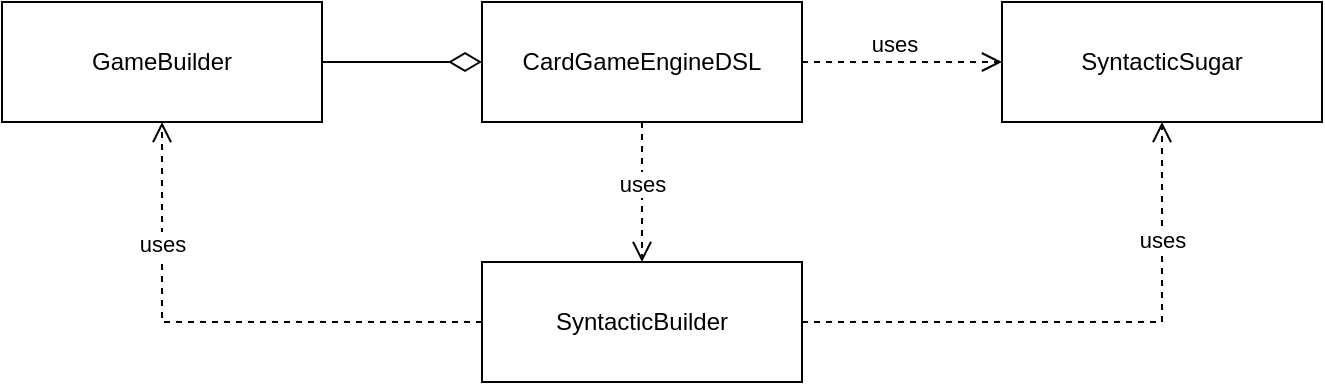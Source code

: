 <mxfile version="24.7.14" pages="5">
  <diagram name="dsl" id="Cld8v7rSjxvDWif82-8E">
    <mxGraphModel grid="1" page="1" gridSize="10" guides="1" tooltips="1" connect="1" arrows="1" fold="1" pageScale="1" pageWidth="827" pageHeight="1169" math="0" shadow="0">
      <root>
        <mxCell id="0" />
        <mxCell id="1" parent="0" />
        <mxCell id="GGszJNQtFrYdOBU3U9Bo-1" value="CardGameEngineDSL" style="html=1;whiteSpace=wrap;" vertex="1" parent="1">
          <mxGeometry x="360" y="230" width="160" height="60" as="geometry" />
        </mxCell>
        <mxCell id="GGszJNQtFrYdOBU3U9Bo-2" value="SyntacticSugar" style="html=1;whiteSpace=wrap;" vertex="1" parent="1">
          <mxGeometry x="620" y="230" width="160" height="60" as="geometry" />
        </mxCell>
        <mxCell id="GGszJNQtFrYdOBU3U9Bo-3" value="SyntacticBuilder" style="html=1;whiteSpace=wrap;" vertex="1" parent="1">
          <mxGeometry x="360" y="360" width="160" height="60" as="geometry" />
        </mxCell>
        <mxCell id="GGszJNQtFrYdOBU3U9Bo-4" value="GameBuilder" style="html=1;whiteSpace=wrap;" vertex="1" parent="1">
          <mxGeometry x="120" y="230" width="160" height="60" as="geometry" />
        </mxCell>
        <mxCell id="GGszJNQtFrYdOBU3U9Bo-6" value="" style="endArrow=none;html=1;endSize=12;startArrow=diamondThin;startSize=14;startFill=0;edgeStyle=orthogonalEdgeStyle;align=left;verticalAlign=bottom;rounded=0;endFill=0;" edge="1" parent="1" source="GGszJNQtFrYdOBU3U9Bo-1" target="GGszJNQtFrYdOBU3U9Bo-4">
          <mxGeometry x="-0.625" y="30" relative="1" as="geometry">
            <mxPoint x="310" y="600" as="sourcePoint" />
            <mxPoint x="470" y="600" as="targetPoint" />
            <mxPoint as="offset" />
          </mxGeometry>
        </mxCell>
        <mxCell id="JrTNLALe-I3t1eG3sjKP-1" value="uses" style="html=1;verticalAlign=bottom;endArrow=open;dashed=1;endSize=8;rounded=0;edgeStyle=orthogonalEdgeStyle;exitX=1;exitY=0.5;exitDx=0;exitDy=0;" edge="1" parent="1" source="GGszJNQtFrYdOBU3U9Bo-1" target="GGszJNQtFrYdOBU3U9Bo-2">
          <mxGeometry x="-0.091" relative="1" as="geometry">
            <mxPoint x="580" y="330" as="sourcePoint" />
            <mxPoint x="675" y="405" as="targetPoint" />
            <Array as="points">
              <mxPoint x="630" y="260" />
              <mxPoint x="630" y="260" />
            </Array>
            <mxPoint as="offset" />
          </mxGeometry>
        </mxCell>
        <mxCell id="JrTNLALe-I3t1eG3sjKP-2" value="uses" style="html=1;verticalAlign=bottom;endArrow=open;dashed=1;endSize=8;rounded=0;edgeStyle=orthogonalEdgeStyle;" edge="1" parent="1" source="GGszJNQtFrYdOBU3U9Bo-1" target="GGszJNQtFrYdOBU3U9Bo-3">
          <mxGeometry x="0.143" relative="1" as="geometry">
            <mxPoint x="530" y="440" as="sourcePoint" />
            <mxPoint x="640" y="440" as="targetPoint" />
            <Array as="points">
              <mxPoint x="450" y="410" />
              <mxPoint x="450" y="410" />
            </Array>
            <mxPoint as="offset" />
          </mxGeometry>
        </mxCell>
        <mxCell id="JrTNLALe-I3t1eG3sjKP-4" value="uses" style="html=1;verticalAlign=bottom;endArrow=open;dashed=1;endSize=8;rounded=0;edgeStyle=orthogonalEdgeStyle;" edge="1" parent="1" source="GGszJNQtFrYdOBU3U9Bo-3" target="GGszJNQtFrYdOBU3U9Bo-2">
          <mxGeometry x="0.515" relative="1" as="geometry">
            <mxPoint x="460" y="300" as="sourcePoint" />
            <mxPoint x="460" y="400" as="targetPoint" />
            <Array as="points" />
            <mxPoint as="offset" />
          </mxGeometry>
        </mxCell>
        <mxCell id="iU-K4ldidGzpa0EeAIT9-6" value="uses" style="html=1;verticalAlign=bottom;endArrow=open;dashed=1;endSize=8;rounded=0;edgeStyle=orthogonalEdgeStyle;" edge="1" parent="1" source="GGszJNQtFrYdOBU3U9Bo-3" target="GGszJNQtFrYdOBU3U9Bo-4">
          <mxGeometry x="0.462" relative="1" as="geometry">
            <mxPoint x="530" y="400" as="sourcePoint" />
            <mxPoint x="710" y="300" as="targetPoint" />
            <Array as="points" />
            <mxPoint as="offset" />
          </mxGeometry>
        </mxCell>
      </root>
    </mxGraphModel>
  </diagram>
  <diagram id="6xx3DvarY546FquQr2gM" name="engine">
    <mxGraphModel grid="1" page="1" gridSize="10" guides="1" tooltips="1" connect="1" arrows="1" fold="1" pageScale="1" pageWidth="827" pageHeight="1169" math="0" shadow="0">
      <root>
        <mxCell id="0" />
        <mxCell id="1" parent="0" />
        <mxCell id="usPDzhBCbG21JCDWKa8p-42" value="" style="rounded=1;whiteSpace=wrap;html=1;fillColor=#d5e8d4;strokeColor=#82b366;" vertex="1" parent="1">
          <mxGeometry x="120" y="170" width="750" height="420" as="geometry" />
        </mxCell>
        <mxCell id="usPDzhBCbG21JCDWKa8p-40" value="" style="rounded=1;whiteSpace=wrap;html=1;fillColor=#dae8fc;strokeColor=#6c8ebf;" vertex="1" parent="1">
          <mxGeometry x="-270" y="170" width="380" height="530" as="geometry" />
        </mxCell>
        <mxCell id="usPDzhBCbG21JCDWKa8p-1" value="GameController" style="html=1;whiteSpace=wrap;" vertex="1" parent="1">
          <mxGeometry x="110" y="80" width="110" height="50" as="geometry" />
        </mxCell>
        <mxCell id="usPDzhBCbG21JCDWKa8p-2" value="GameView" style="html=1;whiteSpace=wrap;" vertex="1" parent="1">
          <mxGeometry x="-60" y="200" width="110" height="50" as="geometry" />
        </mxCell>
        <mxCell id="usPDzhBCbG21JCDWKa8p-3" value="GameModel" style="html=1;whiteSpace=wrap;" vertex="1" parent="1">
          <mxGeometry x="360" y="200" width="110" height="50" as="geometry" />
        </mxCell>
        <mxCell id="usPDzhBCbG21JCDWKa8p-4" value="CardModel" style="html=1;whiteSpace=wrap;" vertex="1" parent="1">
          <mxGeometry x="370" y="530" width="110" height="50" as="geometry" />
        </mxCell>
        <mxCell id="usPDzhBCbG21JCDWKa8p-5" value="DeckModel" style="html=1;whiteSpace=wrap;" vertex="1" parent="1">
          <mxGeometry x="200" y="530" width="110" height="50" as="geometry" />
        </mxCell>
        <mxCell id="usPDzhBCbG21JCDWKa8p-7" value="PlayerModel" style="html=1;whiteSpace=wrap;" vertex="1" parent="1">
          <mxGeometry x="130" y="320" width="110" height="50" as="geometry" />
        </mxCell>
        <mxCell id="usPDzhBCbG21JCDWKa8p-8" value="TableModel" style="html=1;whiteSpace=wrap;" vertex="1" parent="1">
          <mxGeometry x="270" y="320" width="110" height="50" as="geometry" />
        </mxCell>
        <mxCell id="usPDzhBCbG21JCDWKa8p-13" value="HandRule" style="html=1;whiteSpace=wrap;" vertex="1" parent="1">
          <mxGeometry x="430" y="450" width="110" height="50" as="geometry" />
        </mxCell>
        <mxCell id="usPDzhBCbG21JCDWKa8p-14" value="" style="endArrow=none;html=1;endSize=12;startArrow=diamondThin;startSize=14;startFill=0;edgeStyle=orthogonalEdgeStyle;align=left;verticalAlign=bottom;rounded=0;endFill=0;" edge="1" parent="1" source="usPDzhBCbG21JCDWKa8p-8" target="usPDzhBCbG21JCDWKa8p-13">
          <mxGeometry x="-1" y="72" relative="1" as="geometry">
            <mxPoint x="229" y="535" as="sourcePoint" />
            <mxPoint x="364" y="600" as="targetPoint" />
            <mxPoint x="-40" y="12" as="offset" />
          </mxGeometry>
        </mxCell>
        <mxCell id="usPDzhBCbG21JCDWKa8p-16" value="" style="endArrow=none;html=1;endSize=12;startArrow=diamondThin;startSize=14;startFill=0;edgeStyle=orthogonalEdgeStyle;align=left;verticalAlign=bottom;rounded=0;endFill=0;" edge="1" parent="1" source="usPDzhBCbG21JCDWKa8p-3" target="usPDzhBCbG21JCDWKa8p-8">
          <mxGeometry x="-1" y="72" relative="1" as="geometry">
            <mxPoint x="280" y="405" as="sourcePoint" />
            <mxPoint x="400" y="470" as="targetPoint" />
            <Array as="points" />
            <mxPoint x="-40" y="12" as="offset" />
          </mxGeometry>
        </mxCell>
        <mxCell id="usPDzhBCbG21JCDWKa8p-17" value="" style="endArrow=none;html=1;endSize=12;startArrow=diamondThin;startSize=14;startFill=0;edgeStyle=orthogonalEdgeStyle;align=left;verticalAlign=bottom;rounded=0;endFill=0;" edge="1" parent="1" source="usPDzhBCbG21JCDWKa8p-3" target="usPDzhBCbG21JCDWKa8p-7">
          <mxGeometry x="-1" y="72" relative="1" as="geometry">
            <mxPoint x="290" y="415" as="sourcePoint" />
            <mxPoint x="410" y="480" as="targetPoint" />
            <Array as="points" />
            <mxPoint x="-40" y="12" as="offset" />
          </mxGeometry>
        </mxCell>
        <mxCell id="usPDzhBCbG21JCDWKa8p-18" value="WinCondition" style="html=1;whiteSpace=wrap;" vertex="1" parent="1">
          <mxGeometry x="730" y="450" width="110" height="50" as="geometry" />
        </mxCell>
        <mxCell id="usPDzhBCbG21JCDWKa8p-19" value="PlayingRule" style="html=1;whiteSpace=wrap;" vertex="1" parent="1">
          <mxGeometry x="580" y="450" width="110" height="50" as="geometry" />
        </mxCell>
        <mxCell id="usPDzhBCbG21JCDWKa8p-21" value="" style="endArrow=none;html=1;endSize=12;startArrow=diamondThin;startSize=14;startFill=0;edgeStyle=orthogonalEdgeStyle;align=left;verticalAlign=bottom;rounded=0;endFill=0;" edge="1" parent="1" source="usPDzhBCbG21JCDWKa8p-7" target="usPDzhBCbG21JCDWKa8p-5">
          <mxGeometry x="-1" y="72" relative="1" as="geometry">
            <mxPoint x="390" y="355" as="sourcePoint" />
            <mxPoint x="440" y="405" as="targetPoint" />
            <mxPoint x="-40" y="12" as="offset" />
            <Array as="points">
              <mxPoint x="185" y="478" />
              <mxPoint x="240" y="478" />
            </Array>
          </mxGeometry>
        </mxCell>
        <mxCell id="usPDzhBCbG21JCDWKa8p-22" value="" style="endArrow=none;html=1;endSize=12;startArrow=diamondThin;startSize=14;startFill=0;edgeStyle=orthogonalEdgeStyle;align=left;verticalAlign=bottom;rounded=0;endFill=0;" edge="1" parent="1" source="usPDzhBCbG21JCDWKa8p-8" target="usPDzhBCbG21JCDWKa8p-5">
          <mxGeometry x="-1" y="72" relative="1" as="geometry">
            <mxPoint x="195" y="380" as="sourcePoint" />
            <mxPoint x="275" y="595" as="targetPoint" />
            <mxPoint x="-40" y="12" as="offset" />
            <Array as="points">
              <mxPoint x="325" y="478" />
              <mxPoint x="290" y="478" />
            </Array>
          </mxGeometry>
        </mxCell>
        <mxCell id="usPDzhBCbG21JCDWKa8p-23" value="" style="endArrow=none;html=1;endSize=12;startArrow=diamondThin;startSize=14;startFill=0;edgeStyle=orthogonalEdgeStyle;align=left;verticalAlign=bottom;rounded=0;endFill=0;" edge="1" parent="1" source="usPDzhBCbG21JCDWKa8p-5" target="usPDzhBCbG21JCDWKa8p-4">
          <mxGeometry x="-1" y="72" relative="1" as="geometry">
            <mxPoint x="390" y="355" as="sourcePoint" />
            <mxPoint x="495" y="460" as="targetPoint" />
            <mxPoint x="-40" y="12" as="offset" />
          </mxGeometry>
        </mxCell>
        <mxCell id="usPDzhBCbG21JCDWKa8p-24" value="" style="endArrow=none;html=1;endSize=12;startArrow=diamondThin;startSize=14;startFill=0;edgeStyle=orthogonalEdgeStyle;align=left;verticalAlign=bottom;rounded=0;endFill=0;" edge="1" parent="1" source="usPDzhBCbG21JCDWKa8p-3" target="usPDzhBCbG21JCDWKa8p-18">
          <mxGeometry x="-1" y="72" relative="1" as="geometry">
            <mxPoint x="425" y="260" as="sourcePoint" />
            <mxPoint x="335" y="330" as="targetPoint" />
            <Array as="points" />
            <mxPoint x="-40" y="12" as="offset" />
          </mxGeometry>
        </mxCell>
        <mxCell id="usPDzhBCbG21JCDWKa8p-25" value="" style="endArrow=none;html=1;endSize=12;startArrow=diamondThin;startSize=14;startFill=0;edgeStyle=orthogonalEdgeStyle;align=left;verticalAlign=bottom;rounded=0;endFill=0;" edge="1" parent="1" source="usPDzhBCbG21JCDWKa8p-3" target="usPDzhBCbG21JCDWKa8p-19">
          <mxGeometry x="-1" y="72" relative="1" as="geometry">
            <mxPoint x="435" y="270" as="sourcePoint" />
            <mxPoint x="345" y="340" as="targetPoint" />
            <Array as="points" />
            <mxPoint x="-40" y="12" as="offset" />
          </mxGeometry>
        </mxCell>
        <mxCell id="usPDzhBCbG21JCDWKa8p-26" value="" style="endArrow=none;html=1;endSize=12;startArrow=diamondThin;startSize=14;startFill=1;edgeStyle=orthogonalEdgeStyle;align=left;verticalAlign=bottom;rounded=0;endFill=0;" edge="1" parent="1" source="usPDzhBCbG21JCDWKa8p-1" target="usPDzhBCbG21JCDWKa8p-3">
          <mxGeometry x="-1" y="41" relative="1" as="geometry">
            <mxPoint x="340" y="100" as="sourcePoint" />
            <mxPoint x="500" y="100" as="targetPoint" />
            <Array as="points">
              <mxPoint x="400" y="105" />
            </Array>
            <mxPoint x="-10" y="1" as="offset" />
          </mxGeometry>
        </mxCell>
        <mxCell id="usPDzhBCbG21JCDWKa8p-27" value="" style="endArrow=none;html=1;endSize=12;startArrow=diamondThin;startSize=14;startFill=1;edgeStyle=orthogonalEdgeStyle;align=left;verticalAlign=bottom;rounded=0;endFill=0;" edge="1" parent="1" source="usPDzhBCbG21JCDWKa8p-1" target="usPDzhBCbG21JCDWKa8p-2">
          <mxGeometry x="-1" y="41" relative="1" as="geometry">
            <mxPoint x="230" y="85" as="sourcePoint" />
            <mxPoint x="475" y="210" as="targetPoint" />
            <mxPoint x="-10" y="1" as="offset" />
          </mxGeometry>
        </mxCell>
        <mxCell id="usPDzhBCbG21JCDWKa8p-28" value="uses" style="html=1;verticalAlign=bottom;endArrow=open;dashed=1;endSize=8;rounded=0;edgeStyle=orthogonalEdgeStyle;" edge="1" parent="1" source="usPDzhBCbG21JCDWKa8p-2" target="usPDzhBCbG21JCDWKa8p-30">
          <mxGeometry relative="1" as="geometry">
            <mxPoint x="90" y="410" as="sourcePoint" />
            <mxPoint x="10" y="410" as="targetPoint" />
          </mxGeometry>
        </mxCell>
        <mxCell id="usPDzhBCbG21JCDWKa8p-29" value="PlayerViewManager" style="html=1;whiteSpace=wrap;" vertex="1" parent="1">
          <mxGeometry x="-230" y="320" width="130" height="50" as="geometry" />
        </mxCell>
        <mxCell id="usPDzhBCbG21JCDWKa8p-30" value="CardViewManager" style="html=1;whiteSpace=wrap;" vertex="1" parent="1">
          <mxGeometry x="-70" y="320" width="130" height="50" as="geometry" />
        </mxCell>
        <mxCell id="usPDzhBCbG21JCDWKa8p-31" value="ButtonViewManager" style="html=1;whiteSpace=wrap;" vertex="1" parent="1">
          <mxGeometry x="-230" y="420" width="130" height="50" as="geometry" />
        </mxCell>
        <mxCell id="usPDzhBCbG21JCDWKa8p-32" value="uses" style="html=1;verticalAlign=bottom;endArrow=open;dashed=1;endSize=8;rounded=0;edgeStyle=orthogonalEdgeStyle;" edge="1" parent="1" source="usPDzhBCbG21JCDWKa8p-2" target="usPDzhBCbG21JCDWKa8p-29">
          <mxGeometry x="-0.6" y="-5" relative="1" as="geometry">
            <mxPoint x="5" y="260" as="sourcePoint" />
            <mxPoint x="5" y="330" as="targetPoint" />
            <mxPoint as="offset" />
          </mxGeometry>
        </mxCell>
        <mxCell id="usPDzhBCbG21JCDWKa8p-33" value="uses" style="html=1;verticalAlign=bottom;endArrow=open;dashed=1;endSize=8;rounded=0;edgeStyle=orthogonalEdgeStyle;" edge="1" parent="1" source="usPDzhBCbG21JCDWKa8p-29" target="usPDzhBCbG21JCDWKa8p-31">
          <mxGeometry relative="1" as="geometry">
            <mxPoint x="5" y="260" as="sourcePoint" />
            <mxPoint x="5" y="330" as="targetPoint" />
          </mxGeometry>
        </mxCell>
        <mxCell id="usPDzhBCbG21JCDWKa8p-34" value="WindowState" style="html=1;whiteSpace=wrap;" vertex="1" parent="1">
          <mxGeometry x="-70" y="520" width="130" height="50" as="geometry" />
        </mxCell>
        <mxCell id="usPDzhBCbG21JCDWKa8p-35" value="uses" style="html=1;verticalAlign=bottom;endArrow=open;dashed=1;endSize=8;rounded=0;edgeStyle=orthogonalEdgeStyle;" edge="1" parent="1" source="usPDzhBCbG21JCDWKa8p-30" target="usPDzhBCbG21JCDWKa8p-34">
          <mxGeometry relative="1" as="geometry">
            <mxPoint x="5" y="260" as="sourcePoint" />
            <mxPoint x="5" y="330" as="targetPoint" />
          </mxGeometry>
        </mxCell>
        <mxCell id="usPDzhBCbG21JCDWKa8p-36" value="uses" style="html=1;verticalAlign=bottom;endArrow=open;dashed=1;endSize=8;rounded=0;edgeStyle=orthogonalEdgeStyle;" edge="1" parent="1" source="usPDzhBCbG21JCDWKa8p-31" target="usPDzhBCbG21JCDWKa8p-34">
          <mxGeometry x="-0.571" y="-5" relative="1" as="geometry">
            <mxPoint x="5" y="380" as="sourcePoint" />
            <mxPoint x="6" y="524" as="targetPoint" />
            <Array as="points">
              <mxPoint x="-165" y="545" />
            </Array>
            <mxPoint as="offset" />
          </mxGeometry>
        </mxCell>
        <mxCell id="usPDzhBCbG21JCDWKa8p-37" value="GameBuilder" style="html=1;whiteSpace=wrap;" vertex="1" parent="1">
          <mxGeometry x="540" y="80" width="110" height="50" as="geometry" />
        </mxCell>
        <mxCell id="usPDzhBCbG21JCDWKa8p-38" value="builds" style="html=1;verticalAlign=bottom;endArrow=open;dashed=1;endSize=8;rounded=0;edgeStyle=orthogonalEdgeStyle;" edge="1" parent="1" source="usPDzhBCbG21JCDWKa8p-37" target="usPDzhBCbG21JCDWKa8p-3">
          <mxGeometry x="-0.347" y="5" relative="1" as="geometry">
            <mxPoint x="-50" y="235" as="sourcePoint" />
            <mxPoint x="-155" y="330" as="targetPoint" />
            <mxPoint as="offset" />
            <Array as="points">
              <mxPoint x="440" y="105" />
            </Array>
          </mxGeometry>
        </mxCell>
        <mxCell id="usPDzhBCbG21JCDWKa8p-41" value="View" style="text;html=1;align=center;verticalAlign=middle;resizable=0;points=[];autosize=1;strokeColor=none;fillColor=none;" vertex="1" parent="1">
          <mxGeometry x="-250" y="190" width="50" height="30" as="geometry" />
        </mxCell>
        <mxCell id="usPDzhBCbG21JCDWKa8p-44" value="Model" style="text;html=1;align=center;verticalAlign=middle;resizable=0;points=[];autosize=1;strokeColor=none;fillColor=none;" vertex="1" parent="1">
          <mxGeometry x="780" y="190" width="60" height="30" as="geometry" />
        </mxCell>
        <mxCell id="ApsIXeesIScfpQ8YZ-nf-1" value="SwingFunctionalFacade" style="html=1;whiteSpace=wrap;" vertex="1" parent="1">
          <mxGeometry x="-80" y="630" width="150" height="50" as="geometry" />
        </mxCell>
        <mxCell id="ApsIXeesIScfpQ8YZ-nf-2" value="maps" style="html=1;verticalAlign=bottom;endArrow=open;dashed=1;endSize=8;rounded=0;edgeStyle=orthogonalEdgeStyle;" edge="1" parent="1" source="usPDzhBCbG21JCDWKa8p-34" target="ApsIXeesIScfpQ8YZ-nf-1">
          <mxGeometry relative="1" as="geometry">
            <mxPoint x="5" y="380" as="sourcePoint" />
            <mxPoint x="5" y="530" as="targetPoint" />
          </mxGeometry>
        </mxCell>
      </root>
    </mxGraphModel>
  </diagram>
  <diagram id="aR85bV15iMMMzTgdRW14" name="enginesmall">
    <mxGraphModel dx="1434" dy="820" grid="1" gridSize="10" guides="1" tooltips="1" connect="1" arrows="1" fold="1" page="1" pageScale="1" pageWidth="827" pageHeight="1169" math="0" shadow="0">
      <root>
        <mxCell id="0" />
        <mxCell id="1" parent="0" />
        <mxCell id="-qwbzcrwxTBRQC0Z_TOw-3" value="GameController" style="html=1;whiteSpace=wrap;" vertex="1" parent="1">
          <mxGeometry x="360" y="80" width="110" height="50" as="geometry" />
        </mxCell>
        <mxCell id="-qwbzcrwxTBRQC0Z_TOw-4" value="GameView" style="html=1;whiteSpace=wrap;fillColor=#dae8fc;strokeColor=#6c8ebf;" vertex="1" parent="1">
          <mxGeometry x="190" y="200" width="110" height="50" as="geometry" />
        </mxCell>
        <mxCell id="-qwbzcrwxTBRQC0Z_TOw-5" value="GameModel" style="html=1;whiteSpace=wrap;fillColor=#d5e8d4;strokeColor=#82b366;" vertex="1" parent="1">
          <mxGeometry x="610" y="200" width="110" height="50" as="geometry" />
        </mxCell>
        <mxCell id="-qwbzcrwxTBRQC0Z_TOw-38" value="updates" style="endArrow=open;endSize=12;dashed=1;html=1;rounded=0;edgeStyle=orthogonalEdgeStyle;" edge="1" parent="1" source="-qwbzcrwxTBRQC0Z_TOw-3" target="-qwbzcrwxTBRQC0Z_TOw-5">
          <mxGeometry x="-0.517" width="160" relative="1" as="geometry">
            <mxPoint x="380" y="350" as="sourcePoint" />
            <mxPoint x="540" y="350" as="targetPoint" />
            <mxPoint as="offset" />
          </mxGeometry>
        </mxCell>
        <mxCell id="-qwbzcrwxTBRQC0Z_TOw-39" value="updates" style="endArrow=open;endSize=12;dashed=1;html=1;rounded=0;edgeStyle=orthogonalEdgeStyle;" edge="1" parent="1" source="-qwbzcrwxTBRQC0Z_TOw-3" target="-qwbzcrwxTBRQC0Z_TOw-4">
          <mxGeometry x="-0.517" width="160" relative="1" as="geometry">
            <mxPoint x="480" y="115" as="sourcePoint" />
            <mxPoint x="150" y="60" as="targetPoint" />
            <mxPoint as="offset" />
          </mxGeometry>
        </mxCell>
        <mxCell id="-qwbzcrwxTBRQC0Z_TOw-40" value="signals" style="endArrow=open;endSize=12;dashed=1;html=1;rounded=0;edgeStyle=orthogonalEdgeStyle;" edge="1" parent="1" source="-qwbzcrwxTBRQC0Z_TOw-4" target="-qwbzcrwxTBRQC0Z_TOw-3">
          <mxGeometry x="-0.517" width="160" relative="1" as="geometry">
            <mxPoint x="370" y="115" as="sourcePoint" />
            <mxPoint x="540" y="290" as="targetPoint" />
            <mxPoint as="offset" />
          </mxGeometry>
        </mxCell>
      </root>
    </mxGraphModel>
  </diagram>
  <diagram id="kz3-Kwdf7enQPZIT6lXw" name="dslsmall">
    <mxGraphModel dx="1434" dy="820" grid="1" gridSize="10" guides="1" tooltips="1" connect="1" arrows="1" fold="1" page="1" pageScale="1" pageWidth="827" pageHeight="1169" math="0" shadow="0">
      <root>
        <mxCell id="0" />
        <mxCell id="1" parent="0" />
        <mxCell id="8mWT4sUrz48ZE2EnQgln-1" value="CardGameEngineDSL" style="html=1;whiteSpace=wrap;" vertex="1" parent="1">
          <mxGeometry x="360" y="80" width="130" height="50" as="geometry" />
        </mxCell>
        <mxCell id="8mWT4sUrz48ZE2EnQgln-2" value="GameBuilder" style="html=1;whiteSpace=wrap;" vertex="1" parent="1">
          <mxGeometry x="610" y="80" width="110" height="50" as="geometry" />
        </mxCell>
        <mxCell id="8mWT4sUrz48ZE2EnQgln-3" value="uses" style="endArrow=open;endSize=12;dashed=1;html=1;rounded=0;edgeStyle=orthogonalEdgeStyle;" edge="1" parent="1" source="8mWT4sUrz48ZE2EnQgln-1" target="8mWT4sUrz48ZE2EnQgln-2">
          <mxGeometry x="-0.143" y="5" width="160" relative="1" as="geometry">
            <mxPoint x="380" y="350" as="sourcePoint" />
            <mxPoint x="540" y="350" as="targetPoint" />
            <mxPoint as="offset" />
          </mxGeometry>
        </mxCell>
        <mxCell id="8mWT4sUrz48ZE2EnQgln-4" value="builds" style="endArrow=open;endSize=12;dashed=1;html=1;rounded=0;edgeStyle=orthogonalEdgeStyle;" edge="1" parent="1" source="8mWT4sUrz48ZE2EnQgln-2" target="8mWT4sUrz48ZE2EnQgln-5">
          <mxGeometry x="-0.143" y="5" width="160" relative="1" as="geometry">
            <mxPoint x="480" y="115" as="sourcePoint" />
            <mxPoint x="660" y="290" as="targetPoint" />
            <mxPoint as="offset" />
          </mxGeometry>
        </mxCell>
        <mxCell id="8mWT4sUrz48ZE2EnQgln-5" value="GameBuilder" style="html=1;whiteSpace=wrap;fillColor=#d5e8d4;strokeColor=#82b366;" vertex="1" parent="1">
          <mxGeometry x="610" y="220" width="110" height="50" as="geometry" />
        </mxCell>
      </root>
    </mxGraphModel>
  </diagram>
  <diagram id="EUlaMoFW6b8zMzfR0mpd" name="View">
    <mxGraphModel dx="1434" dy="1989" grid="1" gridSize="10" guides="1" tooltips="1" connect="1" arrows="1" fold="1" page="1" pageScale="1" pageWidth="827" pageHeight="1169" math="0" shadow="0">
      <root>
        <mxCell id="0" />
        <mxCell id="1" parent="0" />
        <mxCell id="IYDFpY6HNvy27vdsaBwX-39" value="" style="rounded=1;whiteSpace=wrap;html=1;fillColor=#dae8fc;strokeColor=#6c8ebf;opacity=40;" vertex="1" parent="1">
          <mxGeometry x="380" y="130" width="520" height="150" as="geometry" />
        </mxCell>
        <mxCell id="IYDFpY6HNvy27vdsaBwX-3" value="uses" style="html=1;verticalAlign=bottom;endArrow=open;dashed=1;endSize=8;rounded=0;edgeStyle=orthogonalEdgeStyle;" edge="1" parent="1" source="IYDFpY6HNvy27vdsaBwX-23" target="IYDFpY6HNvy27vdsaBwX-28">
          <mxGeometry relative="1" as="geometry">
            <mxPoint x="475" y="170" as="sourcePoint" />
            <mxPoint x="544" y="300" as="targetPoint" />
            <Array as="points">
              <mxPoint x="544" y="90" />
              <mxPoint x="544" y="90" />
            </Array>
          </mxGeometry>
        </mxCell>
        <mxCell id="IYDFpY6HNvy27vdsaBwX-7" value="uses" style="html=1;verticalAlign=bottom;endArrow=open;dashed=1;endSize=8;rounded=0;edgeStyle=orthogonalEdgeStyle;" edge="1" parent="1" source="IYDFpY6HNvy27vdsaBwX-23" target="IYDFpY6HNvy27vdsaBwX-24">
          <mxGeometry x="-0.429" y="10" relative="1" as="geometry">
            <mxPoint x="420" y="145" as="sourcePoint" />
            <mxPoint x="305" y="190" as="targetPoint" />
            <mxPoint as="offset" />
            <Array as="points">
              <mxPoint x="230" />
            </Array>
          </mxGeometry>
        </mxCell>
        <mxCell id="IYDFpY6HNvy27vdsaBwX-8" value="uses" style="html=1;verticalAlign=bottom;endArrow=open;dashed=1;endSize=8;rounded=0;edgeStyle=orthogonalEdgeStyle;" edge="1" parent="1" source="IYDFpY6HNvy27vdsaBwX-24" target="IYDFpY6HNvy27vdsaBwX-27">
          <mxGeometry relative="1" as="geometry">
            <mxPoint x="230" y="240" as="sourcePoint" />
            <mxPoint x="230" y="400" as="targetPoint" />
          </mxGeometry>
        </mxCell>
        <mxCell id="IYDFpY6HNvy27vdsaBwX-10" value="uses" style="html=1;verticalAlign=bottom;endArrow=open;dashed=1;endSize=8;rounded=0;edgeStyle=orthogonalEdgeStyle;" edge="1" parent="1" source="IYDFpY6HNvy27vdsaBwX-28" target="IYDFpY6HNvy27vdsaBwX-31">
          <mxGeometry relative="1" as="geometry">
            <mxPoint x="544" y="350" as="sourcePoint" />
            <mxPoint x="544" y="500" as="targetPoint" />
          </mxGeometry>
        </mxCell>
        <mxCell id="IYDFpY6HNvy27vdsaBwX-11" value="uses" style="html=1;verticalAlign=bottom;endArrow=open;dashed=1;endSize=8;rounded=0;edgeStyle=orthogonalEdgeStyle;" edge="1" parent="1" source="IYDFpY6HNvy27vdsaBwX-27" target="IYDFpY6HNvy27vdsaBwX-31">
          <mxGeometry x="-0.571" y="-5" relative="1" as="geometry">
            <mxPoint x="315" y="450" as="sourcePoint" />
            <mxPoint x="479" y="530" as="targetPoint" />
            <Array as="points">
              <mxPoint x="230" y="630" />
            </Array>
            <mxPoint as="offset" />
          </mxGeometry>
        </mxCell>
        <mxCell id="IYDFpY6HNvy27vdsaBwX-14" value="maps" style="html=1;verticalAlign=bottom;endArrow=open;dashed=1;endSize=8;rounded=0;edgeStyle=orthogonalEdgeStyle;" edge="1" parent="1" source="IYDFpY6HNvy27vdsaBwX-31" target="IYDFpY6HNvy27vdsaBwX-32">
          <mxGeometry relative="1" as="geometry">
            <mxPoint x="544" y="790" as="sourcePoint" />
            <mxPoint x="544" y="840" as="targetPoint" />
          </mxGeometry>
        </mxCell>
        <mxCell id="IYDFpY6HNvy27vdsaBwX-23" value="&lt;p style=&quot;margin:0px;margin-top:4px;text-align:center;&quot;&gt;&lt;b&gt;GameView&lt;/b&gt;&lt;/p&gt;&lt;hr size=&quot;1&quot; style=&quot;border-style:solid;&quot;&gt;&lt;p style=&quot;margin:0px;margin-left:4px;&quot;&gt;+ show: State[Frame, Stream[String]]&lt;/p&gt;&lt;div&gt;&amp;nbsp;+ addPlayer: State[Frame, Unit]&lt;/div&gt;&lt;div&gt;&amp;nbsp;+ addCardToPlayer&lt;span style=&quot;background-color: initial;&quot;&gt;: State[Frame, Unit]&lt;/span&gt;&lt;/div&gt;&lt;div&gt;&lt;span style=&quot;background-color: initial;&quot;&gt;&amp;nbsp;+ removeCardFromPlayer&lt;/span&gt;&lt;span style=&quot;background-color: initial;&quot;&gt;: State[Frame, Unit]&lt;/span&gt;&lt;/div&gt;&lt;div&gt;&lt;span style=&quot;background-color: initial;&quot;&gt;&amp;nbsp;+ clearPlayerHand&lt;/span&gt;&lt;span style=&quot;background-color: initial;&quot;&gt;: State[Frame, Unit]&lt;/span&gt;&lt;/div&gt;&lt;div&gt;&lt;span style=&quot;background-color: initial;&quot;&gt;&amp;nbsp;+ addButton&lt;/span&gt;&lt;span style=&quot;background-color: initial;&quot;&gt;: State[Frame, Unit]&lt;/span&gt;&lt;/div&gt;&lt;div&gt;&lt;span style=&quot;background-color: initial;&quot;&gt;&amp;nbsp;+ endGame&lt;/span&gt;&lt;span style=&quot;background-color: initial;&quot;&gt;: State[Frame, Unit]&lt;/span&gt;&lt;/div&gt;" style="verticalAlign=top;align=left;overflow=fill;html=1;whiteSpace=wrap;fillColor=#dae8fc;strokeColor=#6c8ebf;" vertex="1" parent="1">
          <mxGeometry x="420" y="-80" width="260" height="140" as="geometry" />
        </mxCell>
        <mxCell id="IYDFpY6HNvy27vdsaBwX-24" value="&lt;p style=&quot;margin:0px;margin-top:4px;text-align:center;&quot;&gt;&lt;b&gt;CardViewManager&lt;/b&gt;&lt;/p&gt;&lt;hr size=&quot;1&quot; style=&quot;border-style:solid;&quot;&gt;&lt;p style=&quot;margin:0px;margin-left:4px;&quot;&gt;+ addCardToPlayer: State[Frame, Unit]&lt;/p&gt;&lt;div&gt;&amp;nbsp;+ removeCardFromPlayer: State[Frame, Unit]&lt;/div&gt;&lt;div&gt;&amp;nbsp;+ clearPlayerHand&lt;span style=&quot;background-color: initial;&quot;&gt;: State[Frame, Unit]&lt;/span&gt;&lt;/div&gt;" style="verticalAlign=top;align=left;overflow=fill;html=1;whiteSpace=wrap;fillColor=#dae8fc;strokeColor=#6c8ebf;" vertex="1" parent="1">
          <mxGeometry x="105" y="190" width="250" height="80" as="geometry" />
        </mxCell>
        <mxCell id="IYDFpY6HNvy27vdsaBwX-27" value="&lt;p style=&quot;margin:0px;margin-top:4px;text-align:center;&quot;&gt;&lt;b&gt;ButtonViewManager&lt;/b&gt;&lt;/p&gt;&lt;hr size=&quot;1&quot; style=&quot;border-style:solid;&quot;&gt;&lt;p style=&quot;margin:0px;margin-left:4px;&quot;&gt;+ addButtonToPanel: State[Frame, Unit]&lt;/p&gt;&lt;div&gt;&amp;nbsp;+ removeButtonFromPanel: State[Frame, Unit]&lt;/div&gt;&lt;div&gt;&amp;nbsp;+ clearPanel&lt;span style=&quot;background-color: initial;&quot;&gt;: State[Frame, Unit]&lt;/span&gt;&lt;/div&gt;" style="verticalAlign=top;align=left;overflow=fill;html=1;whiteSpace=wrap;fillColor=#dae8fc;strokeColor=#6c8ebf;" vertex="1" parent="1">
          <mxGeometry x="100" y="360" width="260" height="80" as="geometry" />
        </mxCell>
        <mxCell id="IYDFpY6HNvy27vdsaBwX-28" value="&lt;p style=&quot;margin:0px;margin-top:4px;text-align:center;&quot;&gt;&lt;b&gt;PlayerViewManager&lt;/b&gt;&lt;/p&gt;&lt;hr size=&quot;1&quot; style=&quot;border-style:solid;&quot;&gt;&lt;p style=&quot;margin:0px;margin-left:4px;&quot;&gt;+ addPlayer: State[Frame, Unit]&lt;/p&gt;" style="verticalAlign=top;align=left;overflow=fill;html=1;whiteSpace=wrap;fillColor=#dae8fc;strokeColor=#6c8ebf;" vertex="1" parent="1">
          <mxGeometry x="414" y="190" width="260" height="50" as="geometry" />
        </mxCell>
        <mxCell id="IYDFpY6HNvy27vdsaBwX-29" value="&lt;div&gt;&amp;lt;&amp;lt;enum&amp;gt;&amp;gt;&lt;/div&gt;PlayerPosition" style="html=1;whiteSpace=wrap;fillColor=#dae8fc;strokeColor=#6c8ebf;" vertex="1" parent="1">
          <mxGeometry x="745" y="190" width="130" height="50" as="geometry" />
        </mxCell>
        <mxCell id="IYDFpY6HNvy27vdsaBwX-30" value="uses" style="html=1;verticalAlign=bottom;endArrow=open;dashed=1;endSize=8;rounded=0;edgeStyle=orthogonalEdgeStyle;" edge="1" parent="1" source="IYDFpY6HNvy27vdsaBwX-28" target="IYDFpY6HNvy27vdsaBwX-29">
          <mxGeometry relative="1" as="geometry">
            <mxPoint x="554" y="180" as="sourcePoint" />
            <mxPoint x="554" y="300" as="targetPoint" />
          </mxGeometry>
        </mxCell>
        <mxCell id="IYDFpY6HNvy27vdsaBwX-31" value="&lt;p style=&quot;margin:0px;margin-top:4px;text-align:center;&quot;&gt;&lt;b&gt;WindowState&lt;/b&gt;&lt;/p&gt;&lt;hr size=&quot;1&quot; style=&quot;border-style:solid;&quot;&gt;&lt;p style=&quot;margin:0px;margin-left:4px;&quot;&gt;+ setSize: State[&lt;span style=&quot;background-color: initial;&quot;&gt;Window&lt;/span&gt;&lt;span style=&quot;background-color: initial;&quot;&gt;, Unit]&lt;/span&gt;&lt;/p&gt;&lt;div&gt;&amp;nbsp;+ addPanel: State[&lt;span style=&quot;background-color: initial;&quot;&gt;Window&lt;/span&gt;&lt;span style=&quot;background-color: initial;&quot;&gt;, Unit]&lt;/span&gt;&lt;/div&gt;&lt;div&gt;&amp;nbsp;+ addGridLayout&lt;span style=&quot;background-color: initial;&quot;&gt;: State[&lt;/span&gt;&lt;span style=&quot;background-color: initial;&quot;&gt;Window&lt;/span&gt;&lt;span style=&quot;background-color: initial;&quot;&gt;, Unit]&lt;/span&gt;&lt;/div&gt;&lt;div&gt;&lt;span style=&quot;background-color: initial;&quot;&gt;&amp;nbsp;+ addPanelTitle&lt;/span&gt;&lt;span style=&quot;background-color: initial;&quot;&gt;: State[&lt;/span&gt;&lt;span style=&quot;background-color: initial;&quot;&gt;Window&lt;/span&gt;&lt;span style=&quot;background-color: initial;&quot;&gt;, Unit]&lt;/span&gt;&lt;/div&gt;&lt;div&gt;&lt;span style=&quot;background-color: initial;&quot;&gt;&amp;nbsp;+ addComponentToPanel&lt;/span&gt;&lt;span style=&quot;background-color: initial;&quot;&gt;: State[&lt;/span&gt;&lt;span style=&quot;background-color: initial;&quot;&gt;Window&lt;/span&gt;&lt;span style=&quot;background-color: initial;&quot;&gt;, Unit]&lt;/span&gt;&lt;/div&gt;&lt;div&gt;&lt;span style=&quot;background-color: initial;&quot;&gt;&amp;nbsp;+ removeComponentFromPanel&lt;/span&gt;&lt;span style=&quot;background-color: initial;&quot;&gt;: State[&lt;/span&gt;&lt;span style=&quot;background-color: initial;&quot;&gt;Window&lt;/span&gt;&lt;span style=&quot;background-color: initial;&quot;&gt;, Unit]&lt;/span&gt;&lt;/div&gt;&lt;div&gt;&lt;span style=&quot;background-color: initial;&quot;&gt;&amp;nbsp;+ addComponent&lt;/span&gt;&lt;span style=&quot;background-color: initial;&quot;&gt;: State[&lt;/span&gt;&lt;span style=&quot;background-color: initial;&quot;&gt;Window&lt;/span&gt;&lt;span style=&quot;background-color: initial;&quot;&gt;, Unit]&lt;/span&gt;&lt;/div&gt;&lt;div&gt;&lt;span style=&quot;background-color: initial;&quot;&gt;&amp;nbsp;+ setComponentBounds:&lt;/span&gt;&lt;span style=&quot;background-color: initial;&quot;&gt;&amp;nbsp;State[&lt;/span&gt;&lt;span style=&quot;background-color: initial;&quot;&gt;Window&lt;/span&gt;&lt;span style=&quot;background-color: initial;&quot;&gt;, Unit]&lt;/span&gt;&lt;/div&gt;&lt;div&gt;&lt;span style=&quot;background-color: initial;&quot;&gt;&amp;nbsp;+ removeComponent:&lt;/span&gt;&lt;span style=&quot;background-color: initial;&quot;&gt;&amp;nbsp;State[&lt;/span&gt;&lt;span style=&quot;background-color: initial;&quot;&gt;Window&lt;/span&gt;&lt;span style=&quot;background-color: initial;&quot;&gt;, Unit]&lt;/span&gt;&lt;/div&gt;&lt;div&gt;&lt;span style=&quot;background-color: initial;&quot;&gt;&amp;nbsp;+ addButton&lt;/span&gt;&lt;span style=&quot;background-color: initial;&quot;&gt;: State[&lt;/span&gt;&lt;span style=&quot;background-color: initial;&quot;&gt;Window&lt;/span&gt;&lt;span style=&quot;background-color: initial;&quot;&gt;, Unit]&lt;/span&gt;&lt;/div&gt;&lt;div&gt;&lt;span style=&quot;background-color: initial;&quot;&gt;&amp;nbsp;+ removeButton&lt;/span&gt;&lt;span style=&quot;background-color: initial;&quot;&gt;: State[&lt;/span&gt;&lt;span style=&quot;background-color: initial;&quot;&gt;Window&lt;/span&gt;&lt;span style=&quot;background-color: initial;&quot;&gt;, Unit]&lt;/span&gt;&lt;/div&gt;&lt;div&gt;&lt;span style=&quot;background-color: initial;&quot;&gt;&amp;nbsp;+ addLabel&lt;/span&gt;&lt;span style=&quot;background-color: initial;&quot;&gt;: State[&lt;/span&gt;&lt;span style=&quot;background-color: initial;&quot;&gt;Window&lt;/span&gt;&lt;span style=&quot;background-color: initial;&quot;&gt;, Unit]&lt;/span&gt;&lt;/div&gt;&lt;div&gt;&lt;span style=&quot;background-color: initial;&quot;&gt;&amp;nbsp;+ show&lt;/span&gt;&lt;span style=&quot;background-color: initial;&quot;&gt;: State[&lt;/span&gt;Window&lt;span style=&quot;background-color: initial;&quot;&gt;, Unit]&lt;/span&gt;&lt;span style=&quot;background-color: initial;&quot;&gt;&lt;br&gt;&lt;/span&gt;&lt;/div&gt;&lt;div&gt;&lt;span style=&quot;background-color: initial;&quot;&gt;&amp;nbsp;+ eventStream&lt;/span&gt;&lt;span style=&quot;background-color: initial;&quot;&gt;: State[Window, Stream[String]]&lt;/span&gt;&lt;br&gt;&lt;/div&gt;&lt;div&gt;&lt;span style=&quot;background-color: initial;&quot;&gt;&amp;nbsp;+ exec&lt;/span&gt;&lt;span style=&quot;background-color: initial;&quot;&gt;: State[Window, Unit]&lt;/span&gt;&lt;span style=&quot;background-color: initial;&quot;&gt;&lt;br&gt;&lt;/span&gt;&lt;/div&gt;" style="verticalAlign=top;align=left;overflow=fill;html=1;whiteSpace=wrap;fillColor=#dae8fc;strokeColor=#6c8ebf;" vertex="1" parent="1">
          <mxGeometry x="399" y="500" width="290" height="250" as="geometry" />
        </mxCell>
        <mxCell id="IYDFpY6HNvy27vdsaBwX-32" value="&lt;p style=&quot;margin:0px;margin-top:4px;text-align:center;&quot;&gt;&lt;b&gt;SwingFunctionalFacade&lt;/b&gt;&lt;/p&gt;&lt;hr size=&quot;1&quot; style=&quot;border-style:solid;&quot;&gt;&lt;p style=&quot;margin:0px;margin-left:4px;&quot;&gt;+ createFrame: Frame&lt;/p&gt;&lt;div&gt;&lt;br&gt;&lt;/div&gt;" style="verticalAlign=top;align=left;overflow=fill;html=1;whiteSpace=wrap;fillColor=#d5e8d4;strokeColor=#82b366;" vertex="1" parent="1">
          <mxGeometry x="463.5" y="830" width="161" height="50" as="geometry" />
        </mxCell>
        <mxCell id="IYDFpY6HNvy27vdsaBwX-34" value="&lt;p style=&quot;margin:0px;margin-top:4px;text-align:center;&quot;&gt;&lt;b&gt;&amp;lt;&amp;lt;interface&amp;gt;&amp;gt;&lt;/b&gt;&lt;/p&gt;&lt;p style=&quot;margin:0px;margin-top:4px;text-align:center;&quot;&gt;&lt;b&gt;Frame&lt;/b&gt;&lt;/p&gt;&lt;hr size=&quot;1&quot; style=&quot;border-style:solid;&quot;&gt;&lt;p style=&quot;margin:0px;margin-left:4px;&quot;&gt;+ setSize: Frame&lt;/p&gt;&lt;div&gt;&amp;nbsp;+ addPanel:&amp;nbsp;&lt;span style=&quot;background-color: initial;&quot;&gt;Frame&lt;/span&gt;&lt;/div&gt;&lt;div&gt;&amp;nbsp;+ addGridLayout&lt;span style=&quot;background-color: initial;&quot;&gt;:&amp;nbsp;&lt;/span&gt;&lt;span style=&quot;background-color: initial;&quot;&gt;Frame&lt;/span&gt;&lt;/div&gt;&lt;div&gt;&lt;span style=&quot;background-color: initial;&quot;&gt;&amp;nbsp;+ addPanelTitle&lt;/span&gt;&lt;span style=&quot;background-color: initial;&quot;&gt;:&amp;nbsp;&lt;/span&gt;&lt;span style=&quot;background-color: initial;&quot;&gt;Frame&lt;/span&gt;&lt;/div&gt;&lt;div&gt;&lt;span style=&quot;background-color: initial;&quot;&gt;&amp;nbsp;+ addComponentToPanel&lt;/span&gt;&lt;span style=&quot;background-color: initial;&quot;&gt;:&amp;nbsp;&lt;/span&gt;&lt;span style=&quot;background-color: initial;&quot;&gt;Frame&lt;/span&gt;&lt;/div&gt;&lt;div&gt;&lt;span style=&quot;background-color: initial;&quot;&gt;&amp;nbsp;+ removeComponentFromPanel&lt;/span&gt;&lt;span style=&quot;background-color: initial;&quot;&gt;:&amp;nbsp;&lt;/span&gt;&lt;span style=&quot;background-color: initial;&quot;&gt;Frame&lt;/span&gt;&lt;/div&gt;&lt;div&gt;&lt;span style=&quot;background-color: initial;&quot;&gt;&amp;nbsp;+ addComponent&lt;/span&gt;&lt;span style=&quot;background-color: initial;&quot;&gt;:&amp;nbsp;&lt;/span&gt;&lt;span style=&quot;background-color: initial;&quot;&gt;Frame&lt;/span&gt;&lt;/div&gt;&lt;div&gt;&lt;span style=&quot;background-color: initial;&quot;&gt;&amp;nbsp;+ setComponentBounds:&lt;/span&gt;&lt;span style=&quot;background-color: initial;&quot;&gt;&amp;nbsp;&lt;/span&gt;&lt;span style=&quot;background-color: initial;&quot;&gt;Frame&lt;/span&gt;&lt;/div&gt;&lt;div&gt;&lt;span style=&quot;background-color: initial;&quot;&gt;&amp;nbsp;+ removeComponent:&lt;/span&gt;&lt;span style=&quot;background-color: initial;&quot;&gt;&amp;nbsp;&lt;/span&gt;&lt;span style=&quot;background-color: initial;&quot;&gt;Frame&lt;/span&gt;&lt;/div&gt;&lt;div&gt;&lt;span style=&quot;background-color: initial;&quot;&gt;&amp;nbsp;+ addButton&lt;/span&gt;&lt;span style=&quot;background-color: initial;&quot;&gt;:&amp;nbsp;&lt;/span&gt;&lt;span style=&quot;background-color: initial;&quot;&gt;Frame&lt;/span&gt;&lt;/div&gt;&lt;div&gt;&lt;span style=&quot;background-color: initial;&quot;&gt;&amp;nbsp;+ removeButton&lt;/span&gt;&lt;span style=&quot;background-color: initial;&quot;&gt;:&amp;nbsp;&lt;/span&gt;&lt;span style=&quot;background-color: initial;&quot;&gt;Frame&lt;/span&gt;&lt;/div&gt;&lt;div&gt;&lt;span style=&quot;background-color: initial;&quot;&gt;&amp;nbsp;+ addLabel&lt;/span&gt;&lt;span style=&quot;background-color: initial;&quot;&gt;:&amp;nbsp;&lt;/span&gt;&lt;span style=&quot;background-color: initial;&quot;&gt;Frame&lt;/span&gt;&lt;/div&gt;&lt;div&gt;&lt;span style=&quot;background-color: initial;&quot;&gt;&amp;nbsp;+ show&lt;/span&gt;&lt;span style=&quot;background-color: initial;&quot;&gt;:&amp;nbsp;&lt;/span&gt;&lt;span style=&quot;background-color: initial;&quot;&gt;Frame&lt;/span&gt;&lt;span style=&quot;background-color: initial;&quot;&gt;&lt;br&gt;&lt;/span&gt;&lt;/div&gt;&lt;div&gt;&lt;span style=&quot;background-color: initial;&quot;&gt;&amp;nbsp;+ events&lt;/span&gt;&lt;span style=&quot;background-color: initial;&quot;&gt;:&amp;nbsp;&lt;/span&gt;&lt;span style=&quot;background-color: initial;&quot;&gt;Supplier&amp;lt;String&amp;gt;&lt;/span&gt;&lt;/div&gt;" style="verticalAlign=top;align=left;overflow=fill;html=1;whiteSpace=wrap;fillColor=#d5e8d4;strokeColor=#82b366;" vertex="1" parent="1">
          <mxGeometry x="433.5" y="950" width="221" height="260" as="geometry" />
        </mxCell>
        <mxCell id="IYDFpY6HNvy27vdsaBwX-35" value="" style="endArrow=open;html=1;endSize=12;startArrow=diamondThin;startSize=14;startFill=1;edgeStyle=orthogonalEdgeStyle;align=left;verticalAlign=bottom;rounded=0;" edge="1" parent="1" source="IYDFpY6HNvy27vdsaBwX-32" target="IYDFpY6HNvy27vdsaBwX-34">
          <mxGeometry x="-1" y="3" relative="1" as="geometry">
            <mxPoint x="230" y="950" as="sourcePoint" />
            <mxPoint x="390" y="950" as="targetPoint" />
          </mxGeometry>
        </mxCell>
        <mxCell id="IYDFpY6HNvy27vdsaBwX-36" value="" style="endArrow=block;dashed=1;endFill=0;endSize=12;html=1;rounded=0;" edge="1" parent="1" source="IYDFpY6HNvy27vdsaBwX-38" target="IYDFpY6HNvy27vdsaBwX-34">
          <mxGeometry width="160" relative="1" as="geometry">
            <mxPoint x="340" y="1080" as="sourcePoint" />
            <mxPoint x="390" y="1100" as="targetPoint" />
          </mxGeometry>
        </mxCell>
        <mxCell id="IYDFpY6HNvy27vdsaBwX-38" value="FrameImpl" style="html=1;whiteSpace=wrap;fillColor=#d5e8d4;strokeColor=#82b366;" vertex="1" parent="1">
          <mxGeometry x="200" y="1055" width="110" height="50" as="geometry" />
        </mxCell>
        <mxCell id="IYDFpY6HNvy27vdsaBwX-40" value="PlayerViewManager.scala" style="text;html=1;align=center;verticalAlign=middle;resizable=0;points=[];autosize=1;strokeColor=none;fillColor=none;" vertex="1" parent="1">
          <mxGeometry x="720" y="140" width="160" height="30" as="geometry" />
        </mxCell>
      </root>
    </mxGraphModel>
  </diagram>
</mxfile>
